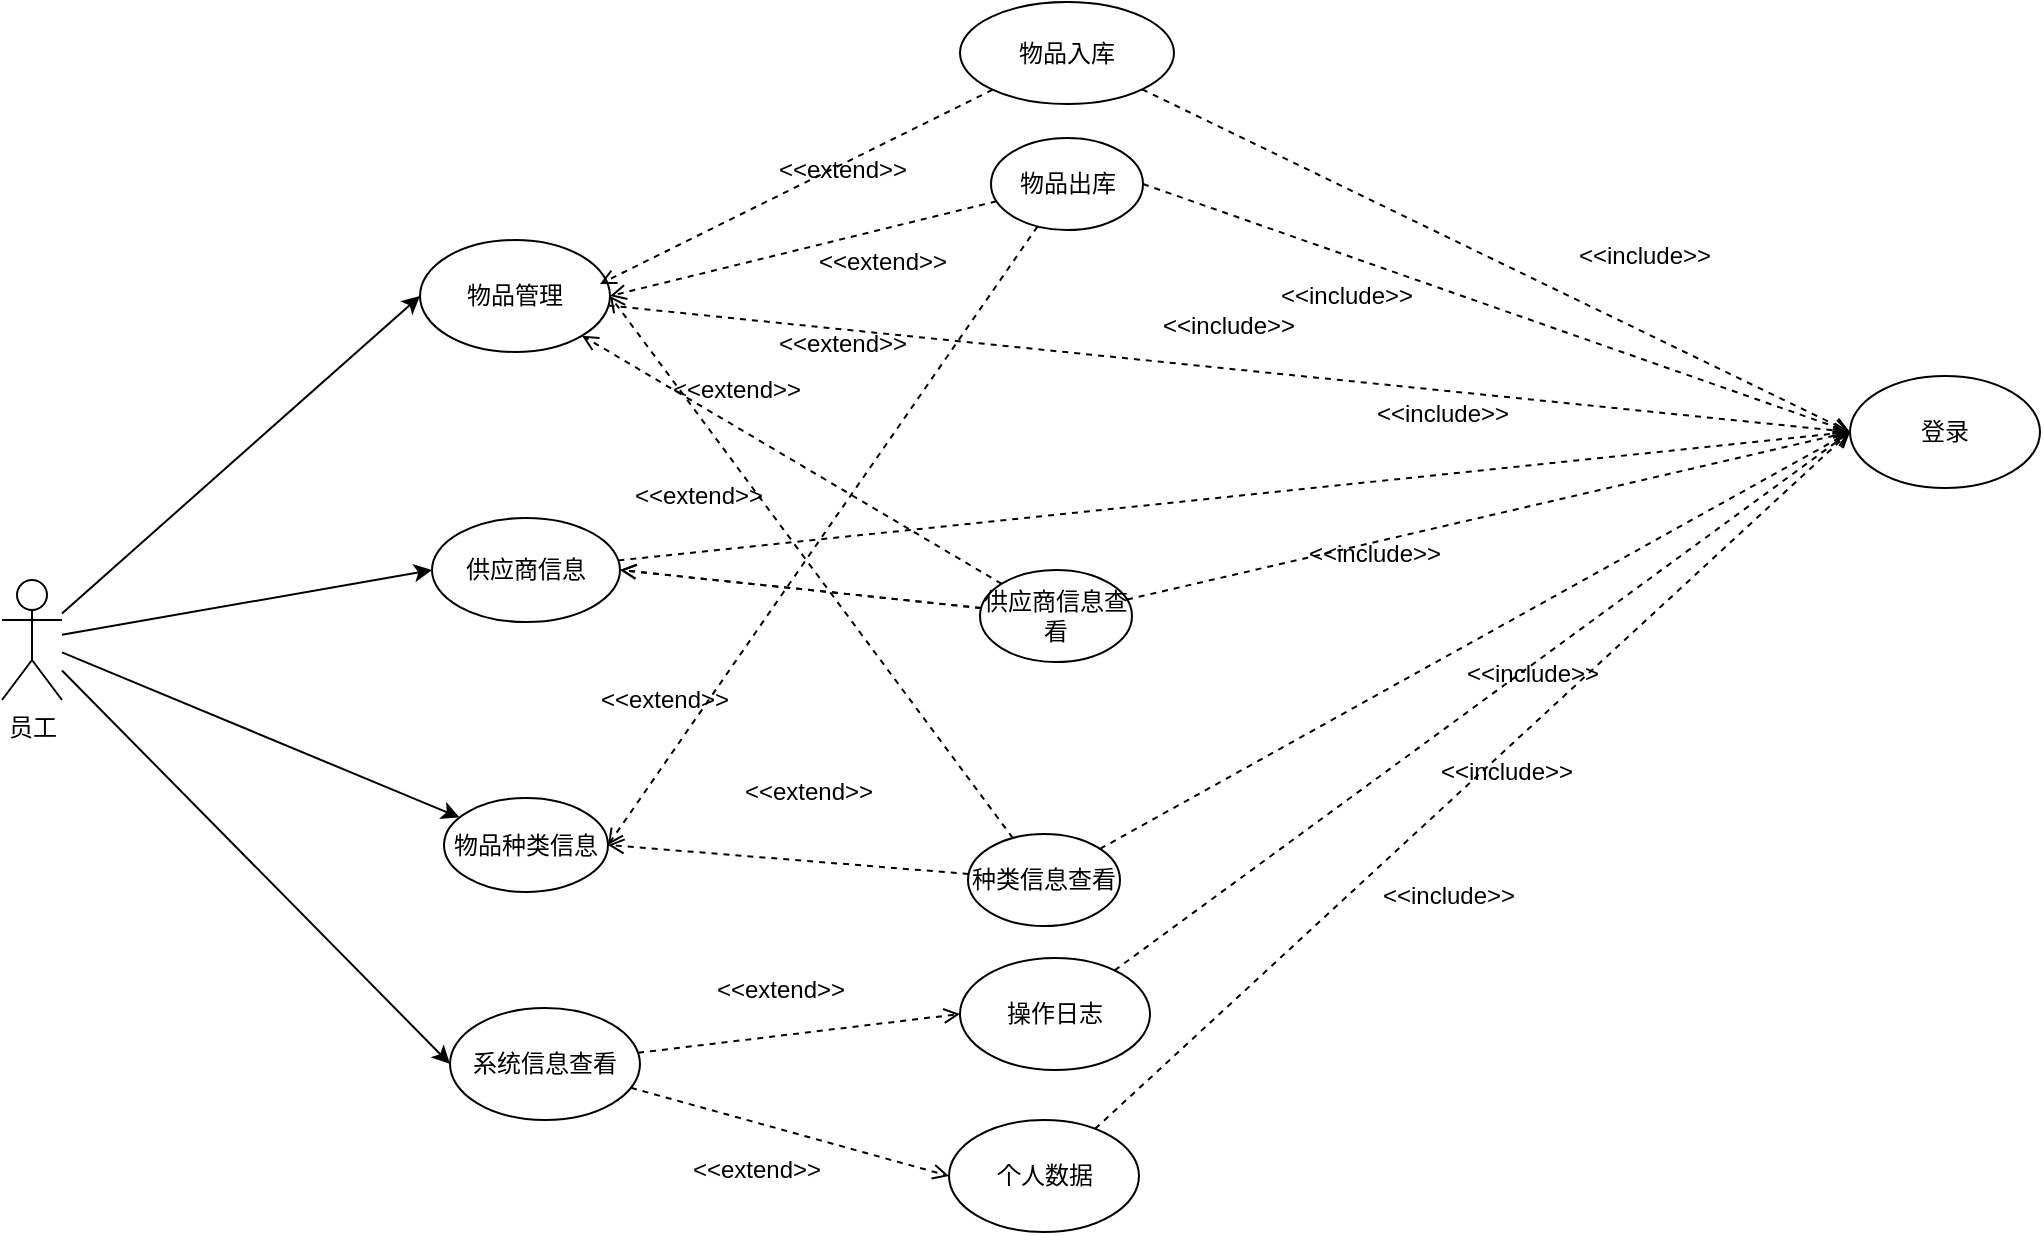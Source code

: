 <mxfile version="26.0.15">
  <diagram name="第 1 页" id="WtR9e3HdYUOJ1lMreugZ">
    <mxGraphModel dx="1826" dy="1155" grid="0" gridSize="10" guides="1" tooltips="1" connect="1" arrows="1" fold="1" page="0" pageScale="1" pageWidth="827" pageHeight="1169" math="0" shadow="0">
      <root>
        <mxCell id="0" />
        <mxCell id="1" parent="0" />
        <mxCell id="F2PklvX9BzaPfLRtc6xG-81" style="rounded=0;orthogonalLoop=1;jettySize=auto;html=1;entryX=0;entryY=0.5;entryDx=0;entryDy=0;" parent="1" source="F2PklvX9BzaPfLRtc6xG-1" target="F2PklvX9BzaPfLRtc6xG-2" edge="1">
          <mxGeometry relative="1" as="geometry" />
        </mxCell>
        <mxCell id="F2PklvX9BzaPfLRtc6xG-82" style="rounded=0;orthogonalLoop=1;jettySize=auto;html=1;entryX=0;entryY=0.5;entryDx=0;entryDy=0;" parent="1" source="F2PklvX9BzaPfLRtc6xG-1" target="F2PklvX9BzaPfLRtc6xG-3" edge="1">
          <mxGeometry relative="1" as="geometry" />
        </mxCell>
        <mxCell id="F2PklvX9BzaPfLRtc6xG-83" style="rounded=0;orthogonalLoop=1;jettySize=auto;html=1;" parent="1" source="F2PklvX9BzaPfLRtc6xG-1" target="F2PklvX9BzaPfLRtc6xG-6" edge="1">
          <mxGeometry relative="1" as="geometry" />
        </mxCell>
        <mxCell id="M0qSmVQjPo-8_12m-MSE-19" style="rounded=0;orthogonalLoop=1;jettySize=auto;html=1;entryX=0;entryY=0.5;entryDx=0;entryDy=0;" edge="1" parent="1" source="F2PklvX9BzaPfLRtc6xG-1" target="M0qSmVQjPo-8_12m-MSE-11">
          <mxGeometry relative="1" as="geometry" />
        </mxCell>
        <mxCell id="F2PklvX9BzaPfLRtc6xG-1" value="员工" style="shape=umlActor;verticalLabelPosition=bottom;verticalAlign=top;html=1;outlineConnect=0;" parent="1" vertex="1">
          <mxGeometry x="-226" y="264" width="30" height="60" as="geometry" />
        </mxCell>
        <mxCell id="M0qSmVQjPo-8_12m-MSE-9" style="rounded=0;orthogonalLoop=1;jettySize=auto;html=1;entryX=0;entryY=0.5;entryDx=0;entryDy=0;dashed=1;endArrow=open;endFill=0;" edge="1" parent="1" source="F2PklvX9BzaPfLRtc6xG-2" target="F2PklvX9BzaPfLRtc6xG-49">
          <mxGeometry relative="1" as="geometry" />
        </mxCell>
        <mxCell id="F2PklvX9BzaPfLRtc6xG-2" value="物品管理" style="ellipse;whiteSpace=wrap;html=1;" parent="1" vertex="1">
          <mxGeometry x="-17" y="94" width="95" height="56" as="geometry" />
        </mxCell>
        <mxCell id="F2PklvX9BzaPfLRtc6xG-78" style="rounded=0;orthogonalLoop=1;jettySize=auto;html=1;entryX=0;entryY=0.5;entryDx=0;entryDy=0;dashed=1;endArrow=open;endFill=0;" parent="1" source="F2PklvX9BzaPfLRtc6xG-3" target="F2PklvX9BzaPfLRtc6xG-49" edge="1">
          <mxGeometry relative="1" as="geometry" />
        </mxCell>
        <mxCell id="F2PklvX9BzaPfLRtc6xG-3" value="供应商信息" style="ellipse;whiteSpace=wrap;html=1;" parent="1" vertex="1">
          <mxGeometry x="-11" y="233" width="94" height="52" as="geometry" />
        </mxCell>
        <mxCell id="F2PklvX9BzaPfLRtc6xG-6" value="物品种类信息" style="ellipse;whiteSpace=wrap;html=1;" parent="1" vertex="1">
          <mxGeometry x="-5" y="373" width="82" height="47" as="geometry" />
        </mxCell>
        <mxCell id="F2PklvX9BzaPfLRtc6xG-19" style="rounded=0;orthogonalLoop=1;jettySize=auto;html=1;entryX=1;entryY=0.5;entryDx=0;entryDy=0;dashed=1;strokeColor=default;endArrow=open;endFill=0;" parent="1" source="F2PklvX9BzaPfLRtc6xG-8" target="F2PklvX9BzaPfLRtc6xG-6" edge="1">
          <mxGeometry relative="1" as="geometry" />
        </mxCell>
        <mxCell id="F2PklvX9BzaPfLRtc6xG-25" style="rounded=0;orthogonalLoop=1;jettySize=auto;html=1;entryX=1;entryY=0.5;entryDx=0;entryDy=0;dashed=1;endArrow=open;endFill=0;" parent="1" source="F2PklvX9BzaPfLRtc6xG-8" target="F2PklvX9BzaPfLRtc6xG-2" edge="1">
          <mxGeometry relative="1" as="geometry" />
        </mxCell>
        <mxCell id="F2PklvX9BzaPfLRtc6xG-52" style="rounded=0;orthogonalLoop=1;jettySize=auto;html=1;entryX=0;entryY=0.5;entryDx=0;entryDy=0;dashed=1;endArrow=open;endFill=0;exitX=1;exitY=0.5;exitDx=0;exitDy=0;" parent="1" source="F2PklvX9BzaPfLRtc6xG-8" target="F2PklvX9BzaPfLRtc6xG-49" edge="1">
          <mxGeometry relative="1" as="geometry" />
        </mxCell>
        <mxCell id="F2PklvX9BzaPfLRtc6xG-8" value="物品出库" style="ellipse;whiteSpace=wrap;html=1;" parent="1" vertex="1">
          <mxGeometry x="268.5" y="43" width="76" height="46" as="geometry" />
        </mxCell>
        <mxCell id="F2PklvX9BzaPfLRtc6xG-50" style="rounded=0;orthogonalLoop=1;jettySize=auto;html=1;entryX=0;entryY=0.5;entryDx=0;entryDy=0;dashed=1;endArrow=open;endFill=0;" parent="1" source="F2PklvX9BzaPfLRtc6xG-9" target="F2PklvX9BzaPfLRtc6xG-49" edge="1">
          <mxGeometry relative="1" as="geometry" />
        </mxCell>
        <mxCell id="F2PklvX9BzaPfLRtc6xG-9" value="物品入库" style="ellipse;whiteSpace=wrap;html=1;" parent="1" vertex="1">
          <mxGeometry x="253" y="-25" width="107" height="51" as="geometry" />
        </mxCell>
        <mxCell id="F2PklvX9BzaPfLRtc6xG-27" style="rounded=0;orthogonalLoop=1;jettySize=auto;html=1;entryX=1;entryY=0.5;entryDx=0;entryDy=0;dashed=1;endArrow=open;endFill=0;" parent="1" source="F2PklvX9BzaPfLRtc6xG-11" target="F2PklvX9BzaPfLRtc6xG-3" edge="1">
          <mxGeometry relative="1" as="geometry" />
        </mxCell>
        <mxCell id="F2PklvX9BzaPfLRtc6xG-31" style="rounded=0;orthogonalLoop=1;jettySize=auto;html=1;entryX=1;entryY=0.5;entryDx=0;entryDy=0;dashed=1;endArrow=open;endFill=0;" parent="1" source="F2PklvX9BzaPfLRtc6xG-11" target="F2PklvX9BzaPfLRtc6xG-3" edge="1">
          <mxGeometry relative="1" as="geometry" />
        </mxCell>
        <mxCell id="F2PklvX9BzaPfLRtc6xG-56" style="rounded=0;orthogonalLoop=1;jettySize=auto;html=1;entryX=0;entryY=0.5;entryDx=0;entryDy=0;dashed=1;endArrow=open;endFill=0;" parent="1" source="F2PklvX9BzaPfLRtc6xG-11" target="F2PklvX9BzaPfLRtc6xG-49" edge="1">
          <mxGeometry relative="1" as="geometry" />
        </mxCell>
        <mxCell id="M0qSmVQjPo-8_12m-MSE-2" style="rounded=0;orthogonalLoop=1;jettySize=auto;html=1;dashed=1;endArrow=open;endFill=0;" edge="1" parent="1" source="F2PklvX9BzaPfLRtc6xG-11" target="F2PklvX9BzaPfLRtc6xG-2">
          <mxGeometry relative="1" as="geometry" />
        </mxCell>
        <mxCell id="F2PklvX9BzaPfLRtc6xG-11" value="供应商信息查看" style="ellipse;whiteSpace=wrap;html=1;" parent="1" vertex="1">
          <mxGeometry x="263" y="259" width="76" height="46" as="geometry" />
        </mxCell>
        <mxCell id="F2PklvX9BzaPfLRtc6xG-58" style="rounded=0;orthogonalLoop=1;jettySize=auto;html=1;entryX=0;entryY=0.5;entryDx=0;entryDy=0;dashed=1;endArrow=open;endFill=0;" parent="1" source="F2PklvX9BzaPfLRtc6xG-12" target="F2PklvX9BzaPfLRtc6xG-49" edge="1">
          <mxGeometry relative="1" as="geometry" />
        </mxCell>
        <mxCell id="M0qSmVQjPo-8_12m-MSE-4" style="rounded=0;orthogonalLoop=1;jettySize=auto;html=1;entryX=1;entryY=0.5;entryDx=0;entryDy=0;endArrow=open;endFill=0;dashed=1;" edge="1" parent="1" source="F2PklvX9BzaPfLRtc6xG-12" target="F2PklvX9BzaPfLRtc6xG-2">
          <mxGeometry relative="1" as="geometry" />
        </mxCell>
        <mxCell id="M0qSmVQjPo-8_12m-MSE-6" style="rounded=0;orthogonalLoop=1;jettySize=auto;html=1;entryX=1;entryY=0.5;entryDx=0;entryDy=0;dashed=1;endArrow=open;endFill=0;" edge="1" parent="1" source="F2PklvX9BzaPfLRtc6xG-12" target="F2PklvX9BzaPfLRtc6xG-6">
          <mxGeometry relative="1" as="geometry" />
        </mxCell>
        <mxCell id="F2PklvX9BzaPfLRtc6xG-12" value="种类信息查看" style="ellipse;whiteSpace=wrap;html=1;" parent="1" vertex="1">
          <mxGeometry x="257" y="391" width="76" height="46" as="geometry" />
        </mxCell>
        <mxCell id="F2PklvX9BzaPfLRtc6xG-21" style="rounded=0;orthogonalLoop=1;jettySize=auto;html=1;entryX=0.947;entryY=0.393;entryDx=0;entryDy=0;entryPerimeter=0;dashed=1;endArrow=open;endFill=0;" parent="1" source="F2PklvX9BzaPfLRtc6xG-9" target="F2PklvX9BzaPfLRtc6xG-2" edge="1">
          <mxGeometry relative="1" as="geometry" />
        </mxCell>
        <mxCell id="F2PklvX9BzaPfLRtc6xG-23" value="&amp;lt;&amp;lt;extend&amp;gt;&amp;gt;" style="text;html=1;align=center;verticalAlign=middle;resizable=0;points=[];autosize=1;strokeColor=none;fillColor=none;" parent="1" vertex="1">
          <mxGeometry x="153" y="46" width="82" height="26" as="geometry" />
        </mxCell>
        <mxCell id="F2PklvX9BzaPfLRtc6xG-26" value="&amp;lt;&amp;lt;extend&amp;gt;&amp;gt;" style="text;html=1;align=center;verticalAlign=middle;resizable=0;points=[];autosize=1;strokeColor=none;fillColor=none;" parent="1" vertex="1">
          <mxGeometry x="173" y="92" width="82" height="26" as="geometry" />
        </mxCell>
        <mxCell id="F2PklvX9BzaPfLRtc6xG-30" value="&amp;lt;&amp;lt;extend&amp;gt;&amp;gt;" style="text;html=1;align=center;verticalAlign=middle;resizable=0;points=[];autosize=1;strokeColor=none;fillColor=none;" parent="1" vertex="1">
          <mxGeometry x="64" y="311" width="82" height="26" as="geometry" />
        </mxCell>
        <mxCell id="F2PklvX9BzaPfLRtc6xG-49" value="登录" style="ellipse;whiteSpace=wrap;html=1;" parent="1" vertex="1">
          <mxGeometry x="698" y="162" width="95" height="56" as="geometry" />
        </mxCell>
        <mxCell id="F2PklvX9BzaPfLRtc6xG-51" value="&amp;lt;&amp;lt;include&amp;gt;&amp;gt;" style="text;html=1;align=center;verticalAlign=middle;resizable=0;points=[];autosize=1;strokeColor=none;fillColor=none;" parent="1" vertex="1">
          <mxGeometry x="418" y="238" width="84" height="26" as="geometry" />
        </mxCell>
        <mxCell id="F2PklvX9BzaPfLRtc6xG-55" value="&amp;lt;&amp;lt;include&amp;gt;&amp;gt;" style="text;html=1;align=center;verticalAlign=middle;resizable=0;points=[];autosize=1;strokeColor=none;fillColor=none;" parent="1" vertex="1">
          <mxGeometry x="497" y="298" width="84" height="26" as="geometry" />
        </mxCell>
        <mxCell id="F2PklvX9BzaPfLRtc6xG-57" value="&amp;lt;&amp;lt;include&amp;gt;&amp;gt;" style="text;html=1;align=center;verticalAlign=middle;resizable=0;points=[];autosize=1;strokeColor=none;fillColor=none;" parent="1" vertex="1">
          <mxGeometry x="452" y="168" width="84" height="26" as="geometry" />
        </mxCell>
        <mxCell id="F2PklvX9BzaPfLRtc6xG-59" value="&amp;lt;&amp;lt;include&amp;gt;&amp;gt;" style="text;html=1;align=center;verticalAlign=middle;resizable=0;points=[];autosize=1;strokeColor=none;fillColor=none;" parent="1" vertex="1">
          <mxGeometry x="553" y="89" width="84" height="26" as="geometry" />
        </mxCell>
        <mxCell id="F2PklvX9BzaPfLRtc6xG-61" value="&amp;lt;&amp;lt;include&amp;gt;&amp;gt;" style="text;html=1;align=center;verticalAlign=middle;resizable=0;points=[];autosize=1;strokeColor=none;fillColor=none;" parent="1" vertex="1">
          <mxGeometry x="404" y="109" width="84" height="26" as="geometry" />
        </mxCell>
        <mxCell id="M0qSmVQjPo-8_12m-MSE-1" style="edgeStyle=orthogonalEdgeStyle;rounded=0;orthogonalLoop=1;jettySize=auto;html=1;exitX=0.5;exitY=1;exitDx=0;exitDy=0;" edge="1" parent="1" source="F2PklvX9BzaPfLRtc6xG-9" target="F2PklvX9BzaPfLRtc6xG-9">
          <mxGeometry relative="1" as="geometry" />
        </mxCell>
        <mxCell id="M0qSmVQjPo-8_12m-MSE-3" value="&amp;lt;&amp;lt;extend&amp;gt;&amp;gt;" style="text;html=1;align=center;verticalAlign=middle;resizable=0;points=[];autosize=1;strokeColor=none;fillColor=none;" vertex="1" parent="1">
          <mxGeometry x="153" y="133" width="82" height="26" as="geometry" />
        </mxCell>
        <mxCell id="M0qSmVQjPo-8_12m-MSE-5" value="&amp;lt;&amp;lt;extend&amp;gt;&amp;gt;" style="text;html=1;align=center;verticalAlign=middle;resizable=0;points=[];autosize=1;strokeColor=none;fillColor=none;" vertex="1" parent="1">
          <mxGeometry x="100" y="156" width="82" height="26" as="geometry" />
        </mxCell>
        <mxCell id="M0qSmVQjPo-8_12m-MSE-7" value="&amp;lt;&amp;lt;extend&amp;gt;&amp;gt;" style="text;html=1;align=center;verticalAlign=middle;resizable=0;points=[];autosize=1;strokeColor=none;fillColor=none;" vertex="1" parent="1">
          <mxGeometry x="136" y="357" width="82" height="26" as="geometry" />
        </mxCell>
        <mxCell id="M0qSmVQjPo-8_12m-MSE-8" value="&amp;lt;&amp;lt;extend&amp;gt;&amp;gt;" style="text;html=1;align=center;verticalAlign=middle;resizable=0;points=[];autosize=1;strokeColor=none;fillColor=none;" vertex="1" parent="1">
          <mxGeometry x="81" y="209" width="82" height="26" as="geometry" />
        </mxCell>
        <mxCell id="M0qSmVQjPo-8_12m-MSE-10" value="&amp;lt;&amp;lt;include&amp;gt;&amp;gt;" style="text;html=1;align=center;verticalAlign=middle;resizable=0;points=[];autosize=1;strokeColor=none;fillColor=none;" vertex="1" parent="1">
          <mxGeometry x="344.5" y="124" width="84" height="26" as="geometry" />
        </mxCell>
        <mxCell id="M0qSmVQjPo-8_12m-MSE-14" style="rounded=0;orthogonalLoop=1;jettySize=auto;html=1;entryX=0;entryY=0.5;entryDx=0;entryDy=0;dashed=1;endArrow=open;endFill=0;" edge="1" parent="1" source="M0qSmVQjPo-8_12m-MSE-11" target="M0qSmVQjPo-8_12m-MSE-12">
          <mxGeometry relative="1" as="geometry" />
        </mxCell>
        <mxCell id="M0qSmVQjPo-8_12m-MSE-17" style="rounded=0;orthogonalLoop=1;jettySize=auto;html=1;entryX=0;entryY=0.5;entryDx=0;entryDy=0;dashed=1;endArrow=open;endFill=0;" edge="1" parent="1" source="M0qSmVQjPo-8_12m-MSE-11" target="M0qSmVQjPo-8_12m-MSE-13">
          <mxGeometry relative="1" as="geometry" />
        </mxCell>
        <mxCell id="M0qSmVQjPo-8_12m-MSE-11" value="系统信息查看" style="ellipse;whiteSpace=wrap;html=1;" vertex="1" parent="1">
          <mxGeometry x="-2" y="478" width="95" height="56" as="geometry" />
        </mxCell>
        <mxCell id="M0qSmVQjPo-8_12m-MSE-20" style="rounded=0;orthogonalLoop=1;jettySize=auto;html=1;entryX=0;entryY=0.5;entryDx=0;entryDy=0;dashed=1;endArrow=open;endFill=0;" edge="1" parent="1" source="M0qSmVQjPo-8_12m-MSE-12" target="F2PklvX9BzaPfLRtc6xG-49">
          <mxGeometry relative="1" as="geometry" />
        </mxCell>
        <mxCell id="M0qSmVQjPo-8_12m-MSE-12" value="操作日志" style="ellipse;whiteSpace=wrap;html=1;" vertex="1" parent="1">
          <mxGeometry x="253" y="453" width="95" height="56" as="geometry" />
        </mxCell>
        <mxCell id="M0qSmVQjPo-8_12m-MSE-22" style="rounded=0;orthogonalLoop=1;jettySize=auto;html=1;entryX=0;entryY=0.5;entryDx=0;entryDy=0;dashed=1;endArrow=open;endFill=0;" edge="1" parent="1" source="M0qSmVQjPo-8_12m-MSE-13" target="F2PklvX9BzaPfLRtc6xG-49">
          <mxGeometry relative="1" as="geometry" />
        </mxCell>
        <mxCell id="M0qSmVQjPo-8_12m-MSE-13" value="个人数据" style="ellipse;whiteSpace=wrap;html=1;" vertex="1" parent="1">
          <mxGeometry x="247.5" y="534" width="95" height="56" as="geometry" />
        </mxCell>
        <mxCell id="M0qSmVQjPo-8_12m-MSE-15" value="&amp;lt;&amp;lt;extend&amp;gt;&amp;gt;" style="text;html=1;align=center;verticalAlign=middle;resizable=0;points=[];autosize=1;strokeColor=none;fillColor=none;" vertex="1" parent="1">
          <mxGeometry x="122" y="456" width="82" height="26" as="geometry" />
        </mxCell>
        <mxCell id="M0qSmVQjPo-8_12m-MSE-18" value="&amp;lt;&amp;lt;extend&amp;gt;&amp;gt;" style="text;html=1;align=center;verticalAlign=middle;resizable=0;points=[];autosize=1;strokeColor=none;fillColor=none;" vertex="1" parent="1">
          <mxGeometry x="110" y="546" width="82" height="26" as="geometry" />
        </mxCell>
        <mxCell id="M0qSmVQjPo-8_12m-MSE-21" value="&amp;lt;&amp;lt;include&amp;gt;&amp;gt;" style="text;html=1;align=center;verticalAlign=middle;resizable=0;points=[];autosize=1;strokeColor=none;fillColor=none;" vertex="1" parent="1">
          <mxGeometry x="484" y="347" width="84" height="26" as="geometry" />
        </mxCell>
        <mxCell id="M0qSmVQjPo-8_12m-MSE-23" value="&amp;lt;&amp;lt;include&amp;gt;&amp;gt;" style="text;html=1;align=center;verticalAlign=middle;resizable=0;points=[];autosize=1;strokeColor=none;fillColor=none;" vertex="1" parent="1">
          <mxGeometry x="455" y="409" width="84" height="26" as="geometry" />
        </mxCell>
      </root>
    </mxGraphModel>
  </diagram>
</mxfile>
